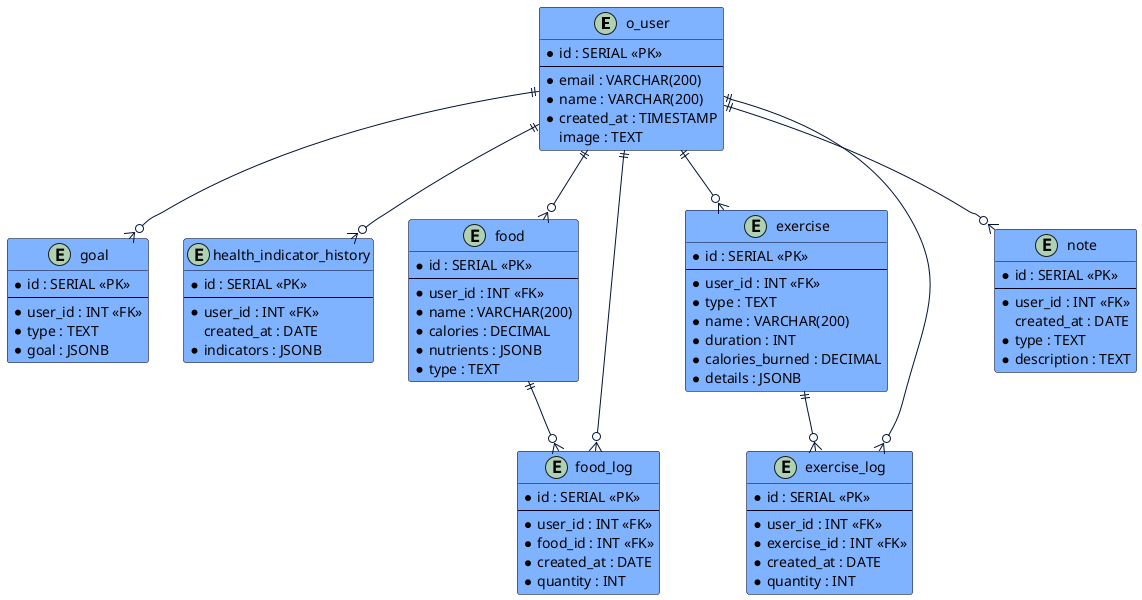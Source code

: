 @startuml

skinparam class {
    BackgroundColor #80b3ff
    BorderColor #00001a
    ArrowColor #001233
}

entity "o_user" as user {
  *id : SERIAL <<PK>>
  --
  *email : VARCHAR(200)
  *name : VARCHAR(200)
  *created_at : TIMESTAMP
  image : TEXT
}

entity "goal" as goal {
  *id : SERIAL <<PK>>
  --
  *user_id : INT <<FK>>
  *type : TEXT
  *goal : JSONB
}

entity "health_indicator_history" as health {
  *id : SERIAL <<PK>>
  --
  *user_id : INT <<FK>>
  created_at : DATE
  *indicators : JSONB
}

entity "food" as food {
  *id : SERIAL <<PK>>
  --
  *user_id : INT <<FK>>
  *name : VARCHAR(200)
  *calories : DECIMAL
  *nutrients : JSONB
  *type : TEXT
}

entity "food_log" as food_log {
  *id : SERIAL <<PK>>
  --
  *user_id : INT <<FK>>
  *food_id : INT <<FK>>
  *created_at : DATE
  *quantity : INT
}

entity "exercise" as exercise {
  *id : SERIAL <<PK>>
  --
  *user_id : INT <<FK>>
  *type : TEXT
  *name : VARCHAR(200)
  *duration : INT
  *calories_burned : DECIMAL
  *details : JSONB
}

entity "exercise_log" as exercise_log {
  *id : SERIAL <<PK>>
  --
  *user_id : INT <<FK>>
  *exercise_id : INT <<FK>>
  *created_at : DATE
  *quantity : INT
}

entity "note" as note {
  *id : SERIAL <<PK>>
  --
  *user_id : INT <<FK>>
  created_at : DATE
  *type : TEXT
  *description : TEXT
}

user ||--o{ goal
user ||--o{ health
user ||--o{ food
user ||--o{ exercise
user ||--o{ note
user ||--o{ food_log
user ||--o{ exercise_log

food ||--o{ food_log
exercise ||--o{ exercise_log

@enduml
